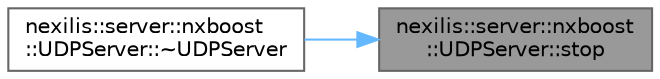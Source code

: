 digraph "nexilis::server::nxboost::UDPServer::stop"
{
 // LATEX_PDF_SIZE
  bgcolor="transparent";
  edge [fontname=Helvetica,fontsize=10,labelfontname=Helvetica,labelfontsize=10];
  node [fontname=Helvetica,fontsize=10,shape=box,height=0.2,width=0.4];
  rankdir="RL";
  Node1 [id="Node000001",label="nexilis::server::nxboost\l::UDPServer::stop",height=0.2,width=0.4,color="gray40", fillcolor="grey60", style="filled", fontcolor="black",tooltip="Protocol::stop() implementation."];
  Node1 -> Node2 [id="edge1_Node000001_Node000002",dir="back",color="steelblue1",style="solid",tooltip=" "];
  Node2 [id="Node000002",label="nexilis::server::nxboost\l::UDPServer::~UDPServer",height=0.2,width=0.4,color="grey40", fillcolor="white", style="filled",URL="$d0/d73/classnexilis_1_1server_1_1nxboost_1_1UDPServer.html#a4642f3d0d8ed9baf31087321b6e0948b",tooltip="Destructor."];
}
